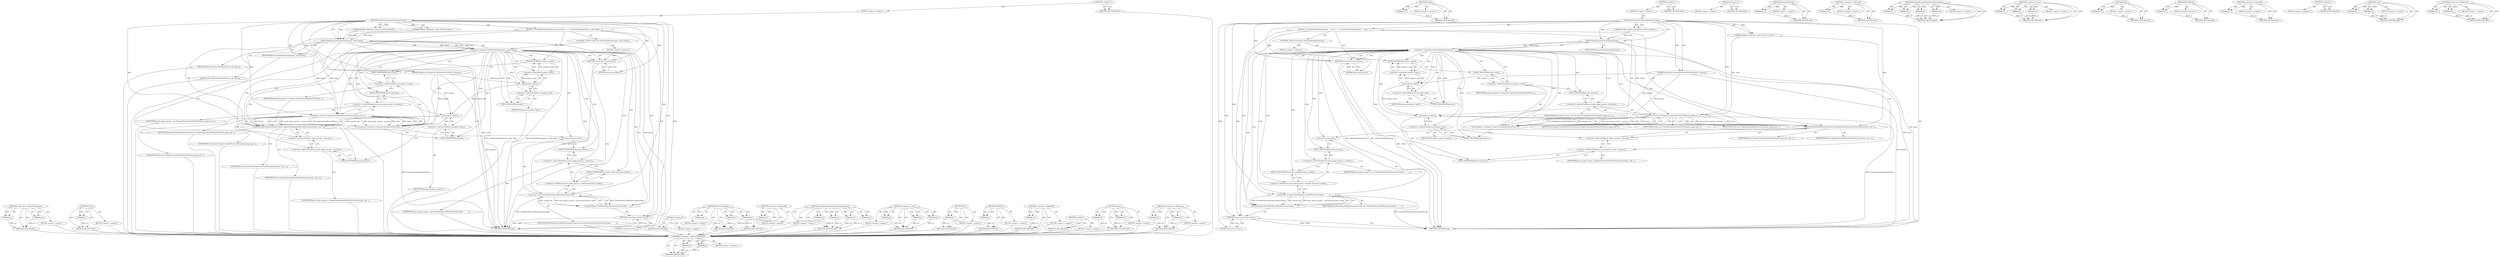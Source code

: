 digraph "&lt;operator&gt;.fieldAccess" {
vulnerable_106 [label=<(METHOD,&lt;operator&gt;.indirectFieldAccess)>];
vulnerable_107 [label=<(PARAM,p1)>];
vulnerable_108 [label=<(PARAM,p2)>];
vulnerable_109 [label=<(BLOCK,&lt;empty&gt;,&lt;empty&gt;)>];
vulnerable_110 [label=<(METHOD_RETURN,ANY)>];
vulnerable_133 [label=<(METHOD,Send)>];
vulnerable_134 [label=<(PARAM,p1)>];
vulnerable_135 [label=<(BLOCK,&lt;empty&gt;,&lt;empty&gt;)>];
vulnerable_136 [label=<(METHOD_RETURN,ANY)>];
vulnerable_6 [label=<(METHOD,&lt;global&gt;)<SUB>1</SUB>>];
vulnerable_7 [label=<(BLOCK,&lt;empty&gt;,&lt;empty&gt;)<SUB>1</SUB>>];
vulnerable_8 [label=<(METHOD,InitPrintSettingsAndPrepareFrame)<SUB>1</SUB>>];
vulnerable_9 [label="<(PARAM,WebKit::WebFrame* frame)<SUB>2</SUB>>"];
vulnerable_10 [label="<(PARAM,WebKit::WebNode* node)<SUB>2</SUB>>"];
vulnerable_11 [label=<(PARAM,scoped_ptr&lt;PrepareFrameAndViewForPrint&gt;* prepare)<SUB>3</SUB>>];
vulnerable_12 [label=<(BLOCK,{
  if (!InitPrintSettings(frame, node, false))...,{
  if (!InitPrintSettings(frame, node, false))...)<SUB>3</SUB>>];
vulnerable_13 [label=<(CONTROL_STRUCTURE,IF,if (!InitPrintSettings(frame, node, false)))<SUB>4</SUB>>];
vulnerable_14 [label=<(&lt;operator&gt;.logicalNot,!InitPrintSettings(frame, node, false))<SUB>4</SUB>>];
vulnerable_15 [label=<(InitPrintSettings,InitPrintSettings(frame, node, false))<SUB>4</SUB>>];
vulnerable_16 [label=<(IDENTIFIER,frame,InitPrintSettings(frame, node, false))<SUB>4</SUB>>];
vulnerable_17 [label=<(IDENTIFIER,node,InitPrintSettings(frame, node, false))<SUB>4</SUB>>];
vulnerable_18 [label=<(LITERAL,false,InitPrintSettings(frame, node, false))<SUB>4</SUB>>];
vulnerable_19 [label=<(BLOCK,&lt;empty&gt;,&lt;empty&gt;)<SUB>5</SUB>>];
vulnerable_20 [label=<(RETURN,return false;,return false;)<SUB>5</SUB>>];
vulnerable_21 [label=<(LITERAL,false,return false;)<SUB>5</SUB>>];
vulnerable_22 [label=<(DCHECK,DCHECK(!prepare-&gt;get()))<SUB>7</SUB>>];
vulnerable_23 [label=<(&lt;operator&gt;.logicalNot,!prepare-&gt;get())<SUB>7</SUB>>];
vulnerable_24 [label=<(get,prepare-&gt;get())<SUB>7</SUB>>];
vulnerable_25 [label=<(&lt;operator&gt;.indirectFieldAccess,prepare-&gt;get)<SUB>7</SUB>>];
vulnerable_26 [label=<(IDENTIFIER,prepare,prepare-&gt;get())<SUB>7</SUB>>];
vulnerable_27 [label=<(FIELD_IDENTIFIER,get,get)<SUB>7</SUB>>];
vulnerable_28 [label=<(reset,prepare-&gt;reset(new PrepareFrameAndViewForPrint(...)<SUB>8</SUB>>];
vulnerable_29 [label=<(&lt;operator&gt;.indirectFieldAccess,prepare-&gt;reset)<SUB>8</SUB>>];
vulnerable_30 [label=<(IDENTIFIER,prepare,prepare-&gt;reset(new PrepareFrameAndViewForPrint(...)<SUB>8</SUB>>];
vulnerable_31 [label=<(FIELD_IDENTIFIER,reset,reset)<SUB>8</SUB>>];
vulnerable_32 [label=<(&lt;operator&gt;.new,new PrepareFrameAndViewForPrint(print_pages_par...)<SUB>8</SUB>>];
vulnerable_33 [label=<(IDENTIFIER,PrepareFrameAndViewForPrint,new PrepareFrameAndViewForPrint(print_pages_par...)<SUB>8</SUB>>];
vulnerable_34 [label=<(&lt;operator&gt;.indirectFieldAccess,print_pages_params_-&gt;params)<SUB>8</SUB>>];
vulnerable_35 [label=<(IDENTIFIER,print_pages_params_,new PrepareFrameAndViewForPrint(print_pages_par...)<SUB>8</SUB>>];
vulnerable_36 [label=<(FIELD_IDENTIFIER,params,params)<SUB>8</SUB>>];
vulnerable_37 [label=<(IDENTIFIER,frame,new PrepareFrameAndViewForPrint(print_pages_par...)<SUB>9</SUB>>];
vulnerable_38 [label=<(IDENTIFIER,node,new PrepareFrameAndViewForPrint(print_pages_par...)<SUB>9</SUB>>];
vulnerable_39 [label=<(UpdatePrintableSizeInPrintParameters,UpdatePrintableSizeInPrintParameters(frame, nod...)<SUB>10</SUB>>];
vulnerable_40 [label=<(IDENTIFIER,frame,UpdatePrintableSizeInPrintParameters(frame, nod...)<SUB>10</SUB>>];
vulnerable_41 [label=<(IDENTIFIER,node,UpdatePrintableSizeInPrintParameters(frame, nod...)<SUB>10</SUB>>];
vulnerable_42 [label=<(get,prepare-&gt;get())<SUB>10</SUB>>];
vulnerable_43 [label=<(&lt;operator&gt;.indirectFieldAccess,prepare-&gt;get)<SUB>10</SUB>>];
vulnerable_44 [label=<(IDENTIFIER,prepare,prepare-&gt;get())<SUB>10</SUB>>];
vulnerable_45 [label=<(FIELD_IDENTIFIER,get,get)<SUB>10</SUB>>];
vulnerable_46 [label=<(&lt;operator&gt;.addressOf,&amp;print_pages_params_-&gt;params)<SUB>11</SUB>>];
vulnerable_47 [label=<(&lt;operator&gt;.indirectFieldAccess,print_pages_params_-&gt;params)<SUB>11</SUB>>];
vulnerable_48 [label=<(IDENTIFIER,print_pages_params_,UpdatePrintableSizeInPrintParameters(frame, nod...)<SUB>11</SUB>>];
vulnerable_49 [label=<(FIELD_IDENTIFIER,params,params)<SUB>11</SUB>>];
vulnerable_50 [label=<(Send,Send(new PrintHostMsg_DidGetDocumentCookie(
   ...)<SUB>12</SUB>>];
vulnerable_51 [label=<(&lt;operator&gt;.new,new PrintHostMsg_DidGetDocumentCookie(
        ...)<SUB>12</SUB>>];
vulnerable_52 [label=<(IDENTIFIER,PrintHostMsg_DidGetDocumentCookie,new PrintHostMsg_DidGetDocumentCookie(
        ...)<SUB>12</SUB>>];
vulnerable_53 [label=<(routing_id,routing_id())<SUB>13</SUB>>];
vulnerable_54 [label=<(&lt;operator&gt;.fieldAccess,print_pages_params_-&gt;params.document_cookie)<SUB>13</SUB>>];
vulnerable_55 [label=<(&lt;operator&gt;.indirectFieldAccess,print_pages_params_-&gt;params)<SUB>13</SUB>>];
vulnerable_56 [label=<(IDENTIFIER,print_pages_params_,new PrintHostMsg_DidGetDocumentCookie(
        ...)<SUB>13</SUB>>];
vulnerable_57 [label=<(FIELD_IDENTIFIER,params,params)<SUB>13</SUB>>];
vulnerable_58 [label=<(FIELD_IDENTIFIER,document_cookie,document_cookie)<SUB>13</SUB>>];
vulnerable_59 [label=<(RETURN,return true;,return true;)<SUB>14</SUB>>];
vulnerable_60 [label=<(LITERAL,true,return true;)<SUB>14</SUB>>];
vulnerable_61 [label=<(METHOD_RETURN,bool)<SUB>1</SUB>>];
vulnerable_63 [label=<(METHOD_RETURN,ANY)<SUB>1</SUB>>];
vulnerable_137 [label=<(METHOD,routing_id)>];
vulnerable_138 [label=<(BLOCK,&lt;empty&gt;,&lt;empty&gt;)>];
vulnerable_139 [label=<(METHOD_RETURN,ANY)>];
vulnerable_92 [label=<(METHOD,InitPrintSettings)>];
vulnerable_93 [label=<(PARAM,p1)>];
vulnerable_94 [label=<(PARAM,p2)>];
vulnerable_95 [label=<(PARAM,p3)>];
vulnerable_96 [label=<(BLOCK,&lt;empty&gt;,&lt;empty&gt;)>];
vulnerable_97 [label=<(METHOD_RETURN,ANY)>];
vulnerable_129 [label=<(METHOD,&lt;operator&gt;.addressOf)>];
vulnerable_130 [label=<(PARAM,p1)>];
vulnerable_131 [label=<(BLOCK,&lt;empty&gt;,&lt;empty&gt;)>];
vulnerable_132 [label=<(METHOD_RETURN,ANY)>];
vulnerable_122 [label=<(METHOD,UpdatePrintableSizeInPrintParameters)>];
vulnerable_123 [label=<(PARAM,p1)>];
vulnerable_124 [label=<(PARAM,p2)>];
vulnerable_125 [label=<(PARAM,p3)>];
vulnerable_126 [label=<(PARAM,p4)>];
vulnerable_127 [label=<(BLOCK,&lt;empty&gt;,&lt;empty&gt;)>];
vulnerable_128 [label=<(METHOD_RETURN,ANY)>];
vulnerable_116 [label=<(METHOD,&lt;operator&gt;.new)>];
vulnerable_117 [label=<(PARAM,p1)>];
vulnerable_118 [label=<(PARAM,p2)>];
vulnerable_119 [label=<(PARAM,p3)>];
vulnerable_120 [label=<(BLOCK,&lt;empty&gt;,&lt;empty&gt;)>];
vulnerable_121 [label=<(METHOD_RETURN,ANY)>];
vulnerable_102 [label=<(METHOD,get)>];
vulnerable_103 [label=<(PARAM,p1)>];
vulnerable_104 [label=<(BLOCK,&lt;empty&gt;,&lt;empty&gt;)>];
vulnerable_105 [label=<(METHOD_RETURN,ANY)>];
vulnerable_98 [label=<(METHOD,DCHECK)>];
vulnerable_99 [label=<(PARAM,p1)>];
vulnerable_100 [label=<(BLOCK,&lt;empty&gt;,&lt;empty&gt;)>];
vulnerable_101 [label=<(METHOD_RETURN,ANY)>];
vulnerable_88 [label=<(METHOD,&lt;operator&gt;.logicalNot)>];
vulnerable_89 [label=<(PARAM,p1)>];
vulnerable_90 [label=<(BLOCK,&lt;empty&gt;,&lt;empty&gt;)>];
vulnerable_91 [label=<(METHOD_RETURN,ANY)>];
vulnerable_82 [label=<(METHOD,&lt;global&gt;)<SUB>1</SUB>>];
vulnerable_83 [label=<(BLOCK,&lt;empty&gt;,&lt;empty&gt;)>];
vulnerable_84 [label=<(METHOD_RETURN,ANY)>];
vulnerable_111 [label=<(METHOD,reset)>];
vulnerable_112 [label=<(PARAM,p1)>];
vulnerable_113 [label=<(PARAM,p2)>];
vulnerable_114 [label=<(BLOCK,&lt;empty&gt;,&lt;empty&gt;)>];
vulnerable_115 [label=<(METHOD_RETURN,ANY)>];
vulnerable_140 [label=<(METHOD,&lt;operator&gt;.fieldAccess)>];
vulnerable_141 [label=<(PARAM,p1)>];
vulnerable_142 [label=<(PARAM,p2)>];
vulnerable_143 [label=<(BLOCK,&lt;empty&gt;,&lt;empty&gt;)>];
vulnerable_144 [label=<(METHOD_RETURN,ANY)>];
fixed_102 [label=<(METHOD,&lt;operator&gt;.indirectFieldAccess)>];
fixed_103 [label=<(PARAM,p1)>];
fixed_104 [label=<(PARAM,p2)>];
fixed_105 [label=<(BLOCK,&lt;empty&gt;,&lt;empty&gt;)>];
fixed_106 [label=<(METHOD_RETURN,ANY)>];
fixed_129 [label=<(METHOD,Send)>];
fixed_130 [label=<(PARAM,p1)>];
fixed_131 [label=<(BLOCK,&lt;empty&gt;,&lt;empty&gt;)>];
fixed_132 [label=<(METHOD_RETURN,ANY)>];
fixed_6 [label=<(METHOD,&lt;global&gt;)<SUB>1</SUB>>];
fixed_7 [label=<(BLOCK,&lt;empty&gt;,&lt;empty&gt;)<SUB>1</SUB>>];
fixed_8 [label=<(METHOD,InitPrintSettingsAndPrepareFrame)<SUB>1</SUB>>];
fixed_9 [label="<(PARAM,WebKit::WebFrame* frame)<SUB>2</SUB>>"];
fixed_10 [label="<(PARAM,WebKit::WebNode* node)<SUB>2</SUB>>"];
fixed_11 [label=<(PARAM,scoped_ptr&lt;PrepareFrameAndViewForPrint&gt;* prepare)<SUB>3</SUB>>];
fixed_12 [label=<(BLOCK,{
  if (!InitPrintSettings(frame))
     return ...,{
  if (!InitPrintSettings(frame))
     return ...)<SUB>3</SUB>>];
fixed_13 [label=<(CONTROL_STRUCTURE,IF,if (!InitPrintSettings(frame)))<SUB>4</SUB>>];
fixed_14 [label=<(&lt;operator&gt;.logicalNot,!InitPrintSettings(frame))<SUB>4</SUB>>];
fixed_15 [label=<(InitPrintSettings,InitPrintSettings(frame))<SUB>4</SUB>>];
fixed_16 [label=<(IDENTIFIER,frame,InitPrintSettings(frame))<SUB>4</SUB>>];
fixed_17 [label=<(BLOCK,&lt;empty&gt;,&lt;empty&gt;)<SUB>5</SUB>>];
fixed_18 [label=<(RETURN,return false;,return false;)<SUB>5</SUB>>];
fixed_19 [label=<(LITERAL,false,return false;)<SUB>5</SUB>>];
fixed_20 [label=<(DCHECK,DCHECK(!prepare-&gt;get()))<SUB>7</SUB>>];
fixed_21 [label=<(&lt;operator&gt;.logicalNot,!prepare-&gt;get())<SUB>7</SUB>>];
fixed_22 [label=<(get,prepare-&gt;get())<SUB>7</SUB>>];
fixed_23 [label=<(&lt;operator&gt;.indirectFieldAccess,prepare-&gt;get)<SUB>7</SUB>>];
fixed_24 [label=<(IDENTIFIER,prepare,prepare-&gt;get())<SUB>7</SUB>>];
fixed_25 [label=<(FIELD_IDENTIFIER,get,get)<SUB>7</SUB>>];
fixed_26 [label=<(reset,prepare-&gt;reset(new PrepareFrameAndViewForPrint(...)<SUB>8</SUB>>];
fixed_27 [label=<(&lt;operator&gt;.indirectFieldAccess,prepare-&gt;reset)<SUB>8</SUB>>];
fixed_28 [label=<(IDENTIFIER,prepare,prepare-&gt;reset(new PrepareFrameAndViewForPrint(...)<SUB>8</SUB>>];
fixed_29 [label=<(FIELD_IDENTIFIER,reset,reset)<SUB>8</SUB>>];
fixed_30 [label=<(&lt;operator&gt;.new,new PrepareFrameAndViewForPrint(print_pages_par...)<SUB>8</SUB>>];
fixed_31 [label=<(IDENTIFIER,PrepareFrameAndViewForPrint,new PrepareFrameAndViewForPrint(print_pages_par...)<SUB>8</SUB>>];
fixed_32 [label=<(&lt;operator&gt;.indirectFieldAccess,print_pages_params_-&gt;params)<SUB>8</SUB>>];
fixed_33 [label=<(IDENTIFIER,print_pages_params_,new PrepareFrameAndViewForPrint(print_pages_par...)<SUB>8</SUB>>];
fixed_34 [label=<(FIELD_IDENTIFIER,params,params)<SUB>8</SUB>>];
fixed_35 [label=<(IDENTIFIER,frame,new PrepareFrameAndViewForPrint(print_pages_par...)<SUB>9</SUB>>];
fixed_36 [label=<(IDENTIFIER,node,new PrepareFrameAndViewForPrint(print_pages_par...)<SUB>9</SUB>>];
fixed_37 [label=<(UpdatePrintableSizeInPrintParameters,UpdatePrintableSizeInPrintParameters(frame, nod...)<SUB>10</SUB>>];
fixed_38 [label=<(IDENTIFIER,frame,UpdatePrintableSizeInPrintParameters(frame, nod...)<SUB>10</SUB>>];
fixed_39 [label=<(IDENTIFIER,node,UpdatePrintableSizeInPrintParameters(frame, nod...)<SUB>10</SUB>>];
fixed_40 [label=<(get,prepare-&gt;get())<SUB>10</SUB>>];
fixed_41 [label=<(&lt;operator&gt;.indirectFieldAccess,prepare-&gt;get)<SUB>10</SUB>>];
fixed_42 [label=<(IDENTIFIER,prepare,prepare-&gt;get())<SUB>10</SUB>>];
fixed_43 [label=<(FIELD_IDENTIFIER,get,get)<SUB>10</SUB>>];
fixed_44 [label=<(&lt;operator&gt;.addressOf,&amp;print_pages_params_-&gt;params)<SUB>11</SUB>>];
fixed_45 [label=<(&lt;operator&gt;.indirectFieldAccess,print_pages_params_-&gt;params)<SUB>11</SUB>>];
fixed_46 [label=<(IDENTIFIER,print_pages_params_,UpdatePrintableSizeInPrintParameters(frame, nod...)<SUB>11</SUB>>];
fixed_47 [label=<(FIELD_IDENTIFIER,params,params)<SUB>11</SUB>>];
fixed_48 [label=<(Send,Send(new PrintHostMsg_DidGetDocumentCookie(
   ...)<SUB>12</SUB>>];
fixed_49 [label=<(&lt;operator&gt;.new,new PrintHostMsg_DidGetDocumentCookie(
        ...)<SUB>12</SUB>>];
fixed_50 [label=<(IDENTIFIER,PrintHostMsg_DidGetDocumentCookie,new PrintHostMsg_DidGetDocumentCookie(
        ...)<SUB>12</SUB>>];
fixed_51 [label=<(routing_id,routing_id())<SUB>13</SUB>>];
fixed_52 [label=<(&lt;operator&gt;.fieldAccess,print_pages_params_-&gt;params.document_cookie)<SUB>13</SUB>>];
fixed_53 [label=<(&lt;operator&gt;.indirectFieldAccess,print_pages_params_-&gt;params)<SUB>13</SUB>>];
fixed_54 [label=<(IDENTIFIER,print_pages_params_,new PrintHostMsg_DidGetDocumentCookie(
        ...)<SUB>13</SUB>>];
fixed_55 [label=<(FIELD_IDENTIFIER,params,params)<SUB>13</SUB>>];
fixed_56 [label=<(FIELD_IDENTIFIER,document_cookie,document_cookie)<SUB>13</SUB>>];
fixed_57 [label=<(RETURN,return true;,return true;)<SUB>14</SUB>>];
fixed_58 [label=<(LITERAL,true,return true;)<SUB>14</SUB>>];
fixed_59 [label=<(METHOD_RETURN,bool)<SUB>1</SUB>>];
fixed_61 [label=<(METHOD_RETURN,ANY)<SUB>1</SUB>>];
fixed_133 [label=<(METHOD,routing_id)>];
fixed_134 [label=<(BLOCK,&lt;empty&gt;,&lt;empty&gt;)>];
fixed_135 [label=<(METHOD_RETURN,ANY)>];
fixed_90 [label=<(METHOD,InitPrintSettings)>];
fixed_91 [label=<(PARAM,p1)>];
fixed_92 [label=<(BLOCK,&lt;empty&gt;,&lt;empty&gt;)>];
fixed_93 [label=<(METHOD_RETURN,ANY)>];
fixed_125 [label=<(METHOD,&lt;operator&gt;.addressOf)>];
fixed_126 [label=<(PARAM,p1)>];
fixed_127 [label=<(BLOCK,&lt;empty&gt;,&lt;empty&gt;)>];
fixed_128 [label=<(METHOD_RETURN,ANY)>];
fixed_118 [label=<(METHOD,UpdatePrintableSizeInPrintParameters)>];
fixed_119 [label=<(PARAM,p1)>];
fixed_120 [label=<(PARAM,p2)>];
fixed_121 [label=<(PARAM,p3)>];
fixed_122 [label=<(PARAM,p4)>];
fixed_123 [label=<(BLOCK,&lt;empty&gt;,&lt;empty&gt;)>];
fixed_124 [label=<(METHOD_RETURN,ANY)>];
fixed_112 [label=<(METHOD,&lt;operator&gt;.new)>];
fixed_113 [label=<(PARAM,p1)>];
fixed_114 [label=<(PARAM,p2)>];
fixed_115 [label=<(PARAM,p3)>];
fixed_116 [label=<(BLOCK,&lt;empty&gt;,&lt;empty&gt;)>];
fixed_117 [label=<(METHOD_RETURN,ANY)>];
fixed_98 [label=<(METHOD,get)>];
fixed_99 [label=<(PARAM,p1)>];
fixed_100 [label=<(BLOCK,&lt;empty&gt;,&lt;empty&gt;)>];
fixed_101 [label=<(METHOD_RETURN,ANY)>];
fixed_94 [label=<(METHOD,DCHECK)>];
fixed_95 [label=<(PARAM,p1)>];
fixed_96 [label=<(BLOCK,&lt;empty&gt;,&lt;empty&gt;)>];
fixed_97 [label=<(METHOD_RETURN,ANY)>];
fixed_86 [label=<(METHOD,&lt;operator&gt;.logicalNot)>];
fixed_87 [label=<(PARAM,p1)>];
fixed_88 [label=<(BLOCK,&lt;empty&gt;,&lt;empty&gt;)>];
fixed_89 [label=<(METHOD_RETURN,ANY)>];
fixed_80 [label=<(METHOD,&lt;global&gt;)<SUB>1</SUB>>];
fixed_81 [label=<(BLOCK,&lt;empty&gt;,&lt;empty&gt;)>];
fixed_82 [label=<(METHOD_RETURN,ANY)>];
fixed_107 [label=<(METHOD,reset)>];
fixed_108 [label=<(PARAM,p1)>];
fixed_109 [label=<(PARAM,p2)>];
fixed_110 [label=<(BLOCK,&lt;empty&gt;,&lt;empty&gt;)>];
fixed_111 [label=<(METHOD_RETURN,ANY)>];
fixed_136 [label=<(METHOD,&lt;operator&gt;.fieldAccess)>];
fixed_137 [label=<(PARAM,p1)>];
fixed_138 [label=<(PARAM,p2)>];
fixed_139 [label=<(BLOCK,&lt;empty&gt;,&lt;empty&gt;)>];
fixed_140 [label=<(METHOD_RETURN,ANY)>];
vulnerable_106 -> vulnerable_107  [key=0, label="AST: "];
vulnerable_106 -> vulnerable_107  [key=1, label="DDG: "];
vulnerable_106 -> vulnerable_109  [key=0, label="AST: "];
vulnerable_106 -> vulnerable_108  [key=0, label="AST: "];
vulnerable_106 -> vulnerable_108  [key=1, label="DDG: "];
vulnerable_106 -> vulnerable_110  [key=0, label="AST: "];
vulnerable_106 -> vulnerable_110  [key=1, label="CFG: "];
vulnerable_107 -> vulnerable_110  [key=0, label="DDG: p1"];
vulnerable_108 -> vulnerable_110  [key=0, label="DDG: p2"];
vulnerable_109 -> fixed_102  [key=0];
vulnerable_110 -> fixed_102  [key=0];
vulnerable_133 -> vulnerable_134  [key=0, label="AST: "];
vulnerable_133 -> vulnerable_134  [key=1, label="DDG: "];
vulnerable_133 -> vulnerable_135  [key=0, label="AST: "];
vulnerable_133 -> vulnerable_136  [key=0, label="AST: "];
vulnerable_133 -> vulnerable_136  [key=1, label="CFG: "];
vulnerable_134 -> vulnerable_136  [key=0, label="DDG: p1"];
vulnerable_135 -> fixed_102  [key=0];
vulnerable_136 -> fixed_102  [key=0];
vulnerable_6 -> vulnerable_7  [key=0, label="AST: "];
vulnerable_6 -> vulnerable_63  [key=0, label="AST: "];
vulnerable_6 -> vulnerable_63  [key=1, label="CFG: "];
vulnerable_7 -> vulnerable_8  [key=0, label="AST: "];
vulnerable_8 -> vulnerable_9  [key=0, label="AST: "];
vulnerable_8 -> vulnerable_9  [key=1, label="DDG: "];
vulnerable_8 -> vulnerable_10  [key=0, label="AST: "];
vulnerable_8 -> vulnerable_10  [key=1, label="DDG: "];
vulnerable_8 -> vulnerable_11  [key=0, label="AST: "];
vulnerable_8 -> vulnerable_11  [key=1, label="DDG: "];
vulnerable_8 -> vulnerable_12  [key=0, label="AST: "];
vulnerable_8 -> vulnerable_61  [key=0, label="AST: "];
vulnerable_8 -> vulnerable_15  [key=0, label="CFG: "];
vulnerable_8 -> vulnerable_15  [key=1, label="DDG: "];
vulnerable_8 -> vulnerable_59  [key=0, label="DDG: "];
vulnerable_8 -> vulnerable_39  [key=0, label="DDG: "];
vulnerable_8 -> vulnerable_60  [key=0, label="DDG: "];
vulnerable_8 -> vulnerable_20  [key=0, label="DDG: "];
vulnerable_8 -> vulnerable_32  [key=0, label="DDG: "];
vulnerable_8 -> vulnerable_51  [key=0, label="DDG: "];
vulnerable_8 -> vulnerable_21  [key=0, label="DDG: "];
vulnerable_9 -> vulnerable_15  [key=0, label="DDG: frame"];
vulnerable_10 -> vulnerable_15  [key=0, label="DDG: node"];
vulnerable_11 -> vulnerable_61  [key=0, label="DDG: prepare"];
vulnerable_11 -> vulnerable_28  [key=0, label="DDG: prepare"];
vulnerable_11 -> vulnerable_42  [key=0, label="DDG: prepare"];
vulnerable_11 -> vulnerable_24  [key=0, label="DDG: prepare"];
vulnerable_12 -> vulnerable_13  [key=0, label="AST: "];
vulnerable_12 -> vulnerable_22  [key=0, label="AST: "];
vulnerable_12 -> vulnerable_28  [key=0, label="AST: "];
vulnerable_12 -> vulnerable_39  [key=0, label="AST: "];
vulnerable_12 -> vulnerable_50  [key=0, label="AST: "];
vulnerable_12 -> vulnerable_59  [key=0, label="AST: "];
vulnerable_13 -> vulnerable_14  [key=0, label="AST: "];
vulnerable_13 -> vulnerable_19  [key=0, label="AST: "];
vulnerable_14 -> vulnerable_15  [key=0, label="AST: "];
vulnerable_14 -> vulnerable_20  [key=0, label="CFG: "];
vulnerable_14 -> vulnerable_20  [key=1, label="CDG: "];
vulnerable_14 -> vulnerable_27  [key=0, label="CFG: "];
vulnerable_14 -> vulnerable_27  [key=1, label="CDG: "];
vulnerable_14 -> vulnerable_61  [key=0, label="DDG: InitPrintSettings(frame, node, false)"];
vulnerable_14 -> vulnerable_61  [key=1, label="DDG: !InitPrintSettings(frame, node, false)"];
vulnerable_14 -> vulnerable_24  [key=0, label="CDG: "];
vulnerable_14 -> vulnerable_47  [key=0, label="CDG: "];
vulnerable_14 -> vulnerable_34  [key=0, label="CDG: "];
vulnerable_14 -> vulnerable_32  [key=0, label="CDG: "];
vulnerable_14 -> vulnerable_58  [key=0, label="CDG: "];
vulnerable_14 -> vulnerable_49  [key=0, label="CDG: "];
vulnerable_14 -> vulnerable_42  [key=0, label="CDG: "];
vulnerable_14 -> vulnerable_23  [key=0, label="CDG: "];
vulnerable_14 -> vulnerable_51  [key=0, label="CDG: "];
vulnerable_14 -> vulnerable_57  [key=0, label="CDG: "];
vulnerable_14 -> vulnerable_28  [key=0, label="CDG: "];
vulnerable_14 -> vulnerable_36  [key=0, label="CDG: "];
vulnerable_14 -> vulnerable_46  [key=0, label="CDG: "];
vulnerable_14 -> vulnerable_53  [key=0, label="CDG: "];
vulnerable_14 -> vulnerable_25  [key=0, label="CDG: "];
vulnerable_14 -> vulnerable_22  [key=0, label="CDG: "];
vulnerable_14 -> vulnerable_45  [key=0, label="CDG: "];
vulnerable_14 -> vulnerable_29  [key=0, label="CDG: "];
vulnerable_14 -> vulnerable_50  [key=0, label="CDG: "];
vulnerable_14 -> vulnerable_59  [key=0, label="CDG: "];
vulnerable_14 -> vulnerable_55  [key=0, label="CDG: "];
vulnerable_14 -> vulnerable_54  [key=0, label="CDG: "];
vulnerable_14 -> vulnerable_39  [key=0, label="CDG: "];
vulnerable_14 -> vulnerable_31  [key=0, label="CDG: "];
vulnerable_14 -> vulnerable_43  [key=0, label="CDG: "];
vulnerable_15 -> vulnerable_16  [key=0, label="AST: "];
vulnerable_15 -> vulnerable_17  [key=0, label="AST: "];
vulnerable_15 -> vulnerable_18  [key=0, label="AST: "];
vulnerable_15 -> vulnerable_14  [key=0, label="CFG: "];
vulnerable_15 -> vulnerable_14  [key=1, label="DDG: frame"];
vulnerable_15 -> vulnerable_14  [key=2, label="DDG: node"];
vulnerable_15 -> vulnerable_14  [key=3, label="DDG: false"];
vulnerable_15 -> vulnerable_61  [key=0, label="DDG: frame"];
vulnerable_15 -> vulnerable_61  [key=1, label="DDG: node"];
vulnerable_15 -> vulnerable_32  [key=0, label="DDG: frame"];
vulnerable_15 -> vulnerable_32  [key=1, label="DDG: node"];
vulnerable_16 -> fixed_102  [key=0];
vulnerable_17 -> fixed_102  [key=0];
vulnerable_18 -> fixed_102  [key=0];
vulnerable_19 -> vulnerable_20  [key=0, label="AST: "];
vulnerable_20 -> vulnerable_21  [key=0, label="AST: "];
vulnerable_20 -> vulnerable_61  [key=0, label="CFG: "];
vulnerable_20 -> vulnerable_61  [key=1, label="DDG: &lt;RET&gt;"];
vulnerable_21 -> vulnerable_20  [key=0, label="DDG: false"];
vulnerable_22 -> vulnerable_23  [key=0, label="AST: "];
vulnerable_22 -> vulnerable_31  [key=0, label="CFG: "];
vulnerable_23 -> vulnerable_24  [key=0, label="AST: "];
vulnerable_23 -> vulnerable_22  [key=0, label="CFG: "];
vulnerable_23 -> vulnerable_22  [key=1, label="DDG: prepare-&gt;get()"];
vulnerable_24 -> vulnerable_25  [key=0, label="AST: "];
vulnerable_24 -> vulnerable_23  [key=0, label="CFG: "];
vulnerable_24 -> vulnerable_23  [key=1, label="DDG: prepare-&gt;get"];
vulnerable_24 -> vulnerable_42  [key=0, label="DDG: prepare-&gt;get"];
vulnerable_25 -> vulnerable_26  [key=0, label="AST: "];
vulnerable_25 -> vulnerable_27  [key=0, label="AST: "];
vulnerable_25 -> vulnerable_24  [key=0, label="CFG: "];
vulnerable_26 -> fixed_102  [key=0];
vulnerable_27 -> vulnerable_25  [key=0, label="CFG: "];
vulnerable_28 -> vulnerable_29  [key=0, label="AST: "];
vulnerable_28 -> vulnerable_32  [key=0, label="AST: "];
vulnerable_28 -> vulnerable_45  [key=0, label="CFG: "];
vulnerable_29 -> vulnerable_30  [key=0, label="AST: "];
vulnerable_29 -> vulnerable_31  [key=0, label="AST: "];
vulnerable_29 -> vulnerable_36  [key=0, label="CFG: "];
vulnerable_30 -> fixed_102  [key=0];
vulnerable_31 -> vulnerable_29  [key=0, label="CFG: "];
vulnerable_32 -> vulnerable_33  [key=0, label="AST: "];
vulnerable_32 -> vulnerable_34  [key=0, label="AST: "];
vulnerable_32 -> vulnerable_37  [key=0, label="AST: "];
vulnerable_32 -> vulnerable_38  [key=0, label="AST: "];
vulnerable_32 -> vulnerable_28  [key=0, label="CFG: "];
vulnerable_32 -> vulnerable_28  [key=1, label="DDG: PrepareFrameAndViewForPrint"];
vulnerable_32 -> vulnerable_28  [key=2, label="DDG: print_pages_params_-&gt;params"];
vulnerable_32 -> vulnerable_28  [key=3, label="DDG: frame"];
vulnerable_32 -> vulnerable_28  [key=4, label="DDG: node"];
vulnerable_32 -> vulnerable_61  [key=0, label="DDG: PrepareFrameAndViewForPrint"];
vulnerable_32 -> vulnerable_39  [key=0, label="DDG: frame"];
vulnerable_32 -> vulnerable_39  [key=1, label="DDG: node"];
vulnerable_32 -> vulnerable_39  [key=2, label="DDG: print_pages_params_-&gt;params"];
vulnerable_33 -> fixed_102  [key=0];
vulnerable_34 -> vulnerable_35  [key=0, label="AST: "];
vulnerable_34 -> vulnerable_36  [key=0, label="AST: "];
vulnerable_34 -> vulnerable_32  [key=0, label="CFG: "];
vulnerable_35 -> fixed_102  [key=0];
vulnerable_36 -> vulnerable_34  [key=0, label="CFG: "];
vulnerable_37 -> fixed_102  [key=0];
vulnerable_38 -> fixed_102  [key=0];
vulnerable_39 -> vulnerable_40  [key=0, label="AST: "];
vulnerable_39 -> vulnerable_41  [key=0, label="AST: "];
vulnerable_39 -> vulnerable_42  [key=0, label="AST: "];
vulnerable_39 -> vulnerable_46  [key=0, label="AST: "];
vulnerable_39 -> vulnerable_53  [key=0, label="CFG: "];
vulnerable_40 -> fixed_102  [key=0];
vulnerable_41 -> fixed_102  [key=0];
vulnerable_42 -> vulnerable_43  [key=0, label="AST: "];
vulnerable_42 -> vulnerable_49  [key=0, label="CFG: "];
vulnerable_42 -> vulnerable_39  [key=0, label="DDG: prepare-&gt;get"];
vulnerable_43 -> vulnerable_44  [key=0, label="AST: "];
vulnerable_43 -> vulnerable_45  [key=0, label="AST: "];
vulnerable_43 -> vulnerable_42  [key=0, label="CFG: "];
vulnerable_44 -> fixed_102  [key=0];
vulnerable_45 -> vulnerable_43  [key=0, label="CFG: "];
vulnerable_46 -> vulnerable_47  [key=0, label="AST: "];
vulnerable_46 -> vulnerable_39  [key=0, label="CFG: "];
vulnerable_47 -> vulnerable_48  [key=0, label="AST: "];
vulnerable_47 -> vulnerable_49  [key=0, label="AST: "];
vulnerable_47 -> vulnerable_46  [key=0, label="CFG: "];
vulnerable_48 -> fixed_102  [key=0];
vulnerable_49 -> vulnerable_47  [key=0, label="CFG: "];
vulnerable_50 -> vulnerable_51  [key=0, label="AST: "];
vulnerable_50 -> vulnerable_59  [key=0, label="CFG: "];
vulnerable_51 -> vulnerable_52  [key=0, label="AST: "];
vulnerable_51 -> vulnerable_53  [key=0, label="AST: "];
vulnerable_51 -> vulnerable_54  [key=0, label="AST: "];
vulnerable_51 -> vulnerable_50  [key=0, label="CFG: "];
vulnerable_51 -> vulnerable_50  [key=1, label="DDG: PrintHostMsg_DidGetDocumentCookie"];
vulnerable_51 -> vulnerable_50  [key=2, label="DDG: routing_id()"];
vulnerable_51 -> vulnerable_50  [key=3, label="DDG: print_pages_params_-&gt;params.document_cookie"];
vulnerable_51 -> vulnerable_61  [key=0, label="DDG: PrintHostMsg_DidGetDocumentCookie"];
vulnerable_52 -> fixed_102  [key=0];
vulnerable_53 -> vulnerable_57  [key=0, label="CFG: "];
vulnerable_54 -> vulnerable_55  [key=0, label="AST: "];
vulnerable_54 -> vulnerable_58  [key=0, label="AST: "];
vulnerable_54 -> vulnerable_51  [key=0, label="CFG: "];
vulnerable_55 -> vulnerable_56  [key=0, label="AST: "];
vulnerable_55 -> vulnerable_57  [key=0, label="AST: "];
vulnerable_55 -> vulnerable_58  [key=0, label="CFG: "];
vulnerable_56 -> fixed_102  [key=0];
vulnerable_57 -> vulnerable_55  [key=0, label="CFG: "];
vulnerable_58 -> vulnerable_54  [key=0, label="CFG: "];
vulnerable_59 -> vulnerable_60  [key=0, label="AST: "];
vulnerable_59 -> vulnerable_61  [key=0, label="CFG: "];
vulnerable_59 -> vulnerable_61  [key=1, label="DDG: &lt;RET&gt;"];
vulnerable_60 -> vulnerable_59  [key=0, label="DDG: true"];
vulnerable_61 -> fixed_102  [key=0];
vulnerable_63 -> fixed_102  [key=0];
vulnerable_137 -> vulnerable_138  [key=0, label="AST: "];
vulnerable_137 -> vulnerable_139  [key=0, label="AST: "];
vulnerable_137 -> vulnerable_139  [key=1, label="CFG: "];
vulnerable_138 -> fixed_102  [key=0];
vulnerable_139 -> fixed_102  [key=0];
vulnerable_92 -> vulnerable_93  [key=0, label="AST: "];
vulnerable_92 -> vulnerable_93  [key=1, label="DDG: "];
vulnerable_92 -> vulnerable_96  [key=0, label="AST: "];
vulnerable_92 -> vulnerable_94  [key=0, label="AST: "];
vulnerable_92 -> vulnerable_94  [key=1, label="DDG: "];
vulnerable_92 -> vulnerable_97  [key=0, label="AST: "];
vulnerable_92 -> vulnerable_97  [key=1, label="CFG: "];
vulnerable_92 -> vulnerable_95  [key=0, label="AST: "];
vulnerable_92 -> vulnerable_95  [key=1, label="DDG: "];
vulnerable_93 -> vulnerable_97  [key=0, label="DDG: p1"];
vulnerable_94 -> vulnerable_97  [key=0, label="DDG: p2"];
vulnerable_95 -> vulnerable_97  [key=0, label="DDG: p3"];
vulnerable_96 -> fixed_102  [key=0];
vulnerable_97 -> fixed_102  [key=0];
vulnerable_129 -> vulnerable_130  [key=0, label="AST: "];
vulnerable_129 -> vulnerable_130  [key=1, label="DDG: "];
vulnerable_129 -> vulnerable_131  [key=0, label="AST: "];
vulnerable_129 -> vulnerable_132  [key=0, label="AST: "];
vulnerable_129 -> vulnerable_132  [key=1, label="CFG: "];
vulnerable_130 -> vulnerable_132  [key=0, label="DDG: p1"];
vulnerable_131 -> fixed_102  [key=0];
vulnerable_132 -> fixed_102  [key=0];
vulnerable_122 -> vulnerable_123  [key=0, label="AST: "];
vulnerable_122 -> vulnerable_123  [key=1, label="DDG: "];
vulnerable_122 -> vulnerable_127  [key=0, label="AST: "];
vulnerable_122 -> vulnerable_124  [key=0, label="AST: "];
vulnerable_122 -> vulnerable_124  [key=1, label="DDG: "];
vulnerable_122 -> vulnerable_128  [key=0, label="AST: "];
vulnerable_122 -> vulnerable_128  [key=1, label="CFG: "];
vulnerable_122 -> vulnerable_125  [key=0, label="AST: "];
vulnerable_122 -> vulnerable_125  [key=1, label="DDG: "];
vulnerable_122 -> vulnerable_126  [key=0, label="AST: "];
vulnerable_122 -> vulnerable_126  [key=1, label="DDG: "];
vulnerable_123 -> vulnerable_128  [key=0, label="DDG: p1"];
vulnerable_124 -> vulnerable_128  [key=0, label="DDG: p2"];
vulnerable_125 -> vulnerable_128  [key=0, label="DDG: p3"];
vulnerable_126 -> vulnerable_128  [key=0, label="DDG: p4"];
vulnerable_127 -> fixed_102  [key=0];
vulnerable_128 -> fixed_102  [key=0];
vulnerable_116 -> vulnerable_117  [key=0, label="AST: "];
vulnerable_116 -> vulnerable_117  [key=1, label="DDG: "];
vulnerable_116 -> vulnerable_120  [key=0, label="AST: "];
vulnerable_116 -> vulnerable_118  [key=0, label="AST: "];
vulnerable_116 -> vulnerable_118  [key=1, label="DDG: "];
vulnerable_116 -> vulnerable_121  [key=0, label="AST: "];
vulnerable_116 -> vulnerable_121  [key=1, label="CFG: "];
vulnerable_116 -> vulnerable_119  [key=0, label="AST: "];
vulnerable_116 -> vulnerable_119  [key=1, label="DDG: "];
vulnerable_117 -> vulnerable_121  [key=0, label="DDG: p1"];
vulnerable_118 -> vulnerable_121  [key=0, label="DDG: p2"];
vulnerable_119 -> vulnerable_121  [key=0, label="DDG: p3"];
vulnerable_120 -> fixed_102  [key=0];
vulnerable_121 -> fixed_102  [key=0];
vulnerable_102 -> vulnerable_103  [key=0, label="AST: "];
vulnerable_102 -> vulnerable_103  [key=1, label="DDG: "];
vulnerable_102 -> vulnerable_104  [key=0, label="AST: "];
vulnerable_102 -> vulnerable_105  [key=0, label="AST: "];
vulnerable_102 -> vulnerable_105  [key=1, label="CFG: "];
vulnerable_103 -> vulnerable_105  [key=0, label="DDG: p1"];
vulnerable_104 -> fixed_102  [key=0];
vulnerable_105 -> fixed_102  [key=0];
vulnerable_98 -> vulnerable_99  [key=0, label="AST: "];
vulnerable_98 -> vulnerable_99  [key=1, label="DDG: "];
vulnerable_98 -> vulnerable_100  [key=0, label="AST: "];
vulnerable_98 -> vulnerable_101  [key=0, label="AST: "];
vulnerable_98 -> vulnerable_101  [key=1, label="CFG: "];
vulnerable_99 -> vulnerable_101  [key=0, label="DDG: p1"];
vulnerable_100 -> fixed_102  [key=0];
vulnerable_101 -> fixed_102  [key=0];
vulnerable_88 -> vulnerable_89  [key=0, label="AST: "];
vulnerable_88 -> vulnerable_89  [key=1, label="DDG: "];
vulnerable_88 -> vulnerable_90  [key=0, label="AST: "];
vulnerable_88 -> vulnerable_91  [key=0, label="AST: "];
vulnerable_88 -> vulnerable_91  [key=1, label="CFG: "];
vulnerable_89 -> vulnerable_91  [key=0, label="DDG: p1"];
vulnerable_90 -> fixed_102  [key=0];
vulnerable_91 -> fixed_102  [key=0];
vulnerable_82 -> vulnerable_83  [key=0, label="AST: "];
vulnerable_82 -> vulnerable_84  [key=0, label="AST: "];
vulnerable_82 -> vulnerable_84  [key=1, label="CFG: "];
vulnerable_83 -> fixed_102  [key=0];
vulnerable_84 -> fixed_102  [key=0];
vulnerable_111 -> vulnerable_112  [key=0, label="AST: "];
vulnerable_111 -> vulnerable_112  [key=1, label="DDG: "];
vulnerable_111 -> vulnerable_114  [key=0, label="AST: "];
vulnerable_111 -> vulnerable_113  [key=0, label="AST: "];
vulnerable_111 -> vulnerable_113  [key=1, label="DDG: "];
vulnerable_111 -> vulnerable_115  [key=0, label="AST: "];
vulnerable_111 -> vulnerable_115  [key=1, label="CFG: "];
vulnerable_112 -> vulnerable_115  [key=0, label="DDG: p1"];
vulnerable_113 -> vulnerable_115  [key=0, label="DDG: p2"];
vulnerable_114 -> fixed_102  [key=0];
vulnerable_115 -> fixed_102  [key=0];
vulnerable_140 -> vulnerable_141  [key=0, label="AST: "];
vulnerable_140 -> vulnerable_141  [key=1, label="DDG: "];
vulnerable_140 -> vulnerable_143  [key=0, label="AST: "];
vulnerable_140 -> vulnerable_142  [key=0, label="AST: "];
vulnerable_140 -> vulnerable_142  [key=1, label="DDG: "];
vulnerable_140 -> vulnerable_144  [key=0, label="AST: "];
vulnerable_140 -> vulnerable_144  [key=1, label="CFG: "];
vulnerable_141 -> vulnerable_144  [key=0, label="DDG: p1"];
vulnerable_142 -> vulnerable_144  [key=0, label="DDG: p2"];
vulnerable_143 -> fixed_102  [key=0];
vulnerable_144 -> fixed_102  [key=0];
fixed_102 -> fixed_103  [key=0, label="AST: "];
fixed_102 -> fixed_103  [key=1, label="DDG: "];
fixed_102 -> fixed_105  [key=0, label="AST: "];
fixed_102 -> fixed_104  [key=0, label="AST: "];
fixed_102 -> fixed_104  [key=1, label="DDG: "];
fixed_102 -> fixed_106  [key=0, label="AST: "];
fixed_102 -> fixed_106  [key=1, label="CFG: "];
fixed_103 -> fixed_106  [key=0, label="DDG: p1"];
fixed_104 -> fixed_106  [key=0, label="DDG: p2"];
fixed_129 -> fixed_130  [key=0, label="AST: "];
fixed_129 -> fixed_130  [key=1, label="DDG: "];
fixed_129 -> fixed_131  [key=0, label="AST: "];
fixed_129 -> fixed_132  [key=0, label="AST: "];
fixed_129 -> fixed_132  [key=1, label="CFG: "];
fixed_130 -> fixed_132  [key=0, label="DDG: p1"];
fixed_6 -> fixed_7  [key=0, label="AST: "];
fixed_6 -> fixed_61  [key=0, label="AST: "];
fixed_6 -> fixed_61  [key=1, label="CFG: "];
fixed_7 -> fixed_8  [key=0, label="AST: "];
fixed_8 -> fixed_9  [key=0, label="AST: "];
fixed_8 -> fixed_9  [key=1, label="DDG: "];
fixed_8 -> fixed_10  [key=0, label="AST: "];
fixed_8 -> fixed_10  [key=1, label="DDG: "];
fixed_8 -> fixed_11  [key=0, label="AST: "];
fixed_8 -> fixed_11  [key=1, label="DDG: "];
fixed_8 -> fixed_12  [key=0, label="AST: "];
fixed_8 -> fixed_59  [key=0, label="AST: "];
fixed_8 -> fixed_15  [key=0, label="CFG: "];
fixed_8 -> fixed_15  [key=1, label="DDG: "];
fixed_8 -> fixed_57  [key=0, label="DDG: "];
fixed_8 -> fixed_37  [key=0, label="DDG: "];
fixed_8 -> fixed_58  [key=0, label="DDG: "];
fixed_8 -> fixed_18  [key=0, label="DDG: "];
fixed_8 -> fixed_30  [key=0, label="DDG: "];
fixed_8 -> fixed_49  [key=0, label="DDG: "];
fixed_8 -> fixed_19  [key=0, label="DDG: "];
fixed_9 -> fixed_15  [key=0, label="DDG: frame"];
fixed_10 -> fixed_59  [key=0, label="DDG: node"];
fixed_10 -> fixed_30  [key=0, label="DDG: node"];
fixed_11 -> fixed_59  [key=0, label="DDG: prepare"];
fixed_11 -> fixed_26  [key=0, label="DDG: prepare"];
fixed_11 -> fixed_40  [key=0, label="DDG: prepare"];
fixed_11 -> fixed_22  [key=0, label="DDG: prepare"];
fixed_12 -> fixed_13  [key=0, label="AST: "];
fixed_12 -> fixed_20  [key=0, label="AST: "];
fixed_12 -> fixed_26  [key=0, label="AST: "];
fixed_12 -> fixed_37  [key=0, label="AST: "];
fixed_12 -> fixed_48  [key=0, label="AST: "];
fixed_12 -> fixed_57  [key=0, label="AST: "];
fixed_13 -> fixed_14  [key=0, label="AST: "];
fixed_13 -> fixed_17  [key=0, label="AST: "];
fixed_14 -> fixed_15  [key=0, label="AST: "];
fixed_14 -> fixed_18  [key=0, label="CFG: "];
fixed_14 -> fixed_18  [key=1, label="CDG: "];
fixed_14 -> fixed_25  [key=0, label="CFG: "];
fixed_14 -> fixed_25  [key=1, label="CDG: "];
fixed_14 -> fixed_59  [key=0, label="DDG: InitPrintSettings(frame)"];
fixed_14 -> fixed_59  [key=1, label="DDG: !InitPrintSettings(frame)"];
fixed_14 -> fixed_47  [key=0, label="CDG: "];
fixed_14 -> fixed_30  [key=0, label="CDG: "];
fixed_14 -> fixed_34  [key=0, label="CDG: "];
fixed_14 -> fixed_21  [key=0, label="CDG: "];
fixed_14 -> fixed_48  [key=0, label="CDG: "];
fixed_14 -> fixed_32  [key=0, label="CDG: "];
fixed_14 -> fixed_49  [key=0, label="CDG: "];
fixed_14 -> fixed_26  [key=0, label="CDG: "];
fixed_14 -> fixed_23  [key=0, label="CDG: "];
fixed_14 -> fixed_51  [key=0, label="CDG: "];
fixed_14 -> fixed_57  [key=0, label="CDG: "];
fixed_14 -> fixed_52  [key=0, label="CDG: "];
fixed_14 -> fixed_37  [key=0, label="CDG: "];
fixed_14 -> fixed_53  [key=0, label="CDG: "];
fixed_14 -> fixed_20  [key=0, label="CDG: "];
fixed_14 -> fixed_56  [key=0, label="CDG: "];
fixed_14 -> fixed_22  [key=0, label="CDG: "];
fixed_14 -> fixed_41  [key=0, label="CDG: "];
fixed_14 -> fixed_45  [key=0, label="CDG: "];
fixed_14 -> fixed_27  [key=0, label="CDG: "];
fixed_14 -> fixed_40  [key=0, label="CDG: "];
fixed_14 -> fixed_29  [key=0, label="CDG: "];
fixed_14 -> fixed_44  [key=0, label="CDG: "];
fixed_14 -> fixed_55  [key=0, label="CDG: "];
fixed_14 -> fixed_43  [key=0, label="CDG: "];
fixed_15 -> fixed_16  [key=0, label="AST: "];
fixed_15 -> fixed_14  [key=0, label="CFG: "];
fixed_15 -> fixed_14  [key=1, label="DDG: frame"];
fixed_15 -> fixed_59  [key=0, label="DDG: frame"];
fixed_15 -> fixed_30  [key=0, label="DDG: frame"];
fixed_17 -> fixed_18  [key=0, label="AST: "];
fixed_18 -> fixed_19  [key=0, label="AST: "];
fixed_18 -> fixed_59  [key=0, label="CFG: "];
fixed_18 -> fixed_59  [key=1, label="DDG: &lt;RET&gt;"];
fixed_19 -> fixed_18  [key=0, label="DDG: false"];
fixed_20 -> fixed_21  [key=0, label="AST: "];
fixed_20 -> fixed_29  [key=0, label="CFG: "];
fixed_21 -> fixed_22  [key=0, label="AST: "];
fixed_21 -> fixed_20  [key=0, label="CFG: "];
fixed_21 -> fixed_20  [key=1, label="DDG: prepare-&gt;get()"];
fixed_22 -> fixed_23  [key=0, label="AST: "];
fixed_22 -> fixed_21  [key=0, label="CFG: "];
fixed_22 -> fixed_21  [key=1, label="DDG: prepare-&gt;get"];
fixed_22 -> fixed_40  [key=0, label="DDG: prepare-&gt;get"];
fixed_23 -> fixed_24  [key=0, label="AST: "];
fixed_23 -> fixed_25  [key=0, label="AST: "];
fixed_23 -> fixed_22  [key=0, label="CFG: "];
fixed_25 -> fixed_23  [key=0, label="CFG: "];
fixed_26 -> fixed_27  [key=0, label="AST: "];
fixed_26 -> fixed_30  [key=0, label="AST: "];
fixed_26 -> fixed_43  [key=0, label="CFG: "];
fixed_27 -> fixed_28  [key=0, label="AST: "];
fixed_27 -> fixed_29  [key=0, label="AST: "];
fixed_27 -> fixed_34  [key=0, label="CFG: "];
fixed_29 -> fixed_27  [key=0, label="CFG: "];
fixed_30 -> fixed_31  [key=0, label="AST: "];
fixed_30 -> fixed_32  [key=0, label="AST: "];
fixed_30 -> fixed_35  [key=0, label="AST: "];
fixed_30 -> fixed_36  [key=0, label="AST: "];
fixed_30 -> fixed_26  [key=0, label="CFG: "];
fixed_30 -> fixed_26  [key=1, label="DDG: PrepareFrameAndViewForPrint"];
fixed_30 -> fixed_26  [key=2, label="DDG: print_pages_params_-&gt;params"];
fixed_30 -> fixed_26  [key=3, label="DDG: frame"];
fixed_30 -> fixed_26  [key=4, label="DDG: node"];
fixed_30 -> fixed_59  [key=0, label="DDG: PrepareFrameAndViewForPrint"];
fixed_30 -> fixed_37  [key=0, label="DDG: frame"];
fixed_30 -> fixed_37  [key=1, label="DDG: node"];
fixed_30 -> fixed_37  [key=2, label="DDG: print_pages_params_-&gt;params"];
fixed_32 -> fixed_33  [key=0, label="AST: "];
fixed_32 -> fixed_34  [key=0, label="AST: "];
fixed_32 -> fixed_30  [key=0, label="CFG: "];
fixed_34 -> fixed_32  [key=0, label="CFG: "];
fixed_37 -> fixed_38  [key=0, label="AST: "];
fixed_37 -> fixed_39  [key=0, label="AST: "];
fixed_37 -> fixed_40  [key=0, label="AST: "];
fixed_37 -> fixed_44  [key=0, label="AST: "];
fixed_37 -> fixed_51  [key=0, label="CFG: "];
fixed_40 -> fixed_41  [key=0, label="AST: "];
fixed_40 -> fixed_47  [key=0, label="CFG: "];
fixed_40 -> fixed_37  [key=0, label="DDG: prepare-&gt;get"];
fixed_41 -> fixed_42  [key=0, label="AST: "];
fixed_41 -> fixed_43  [key=0, label="AST: "];
fixed_41 -> fixed_40  [key=0, label="CFG: "];
fixed_43 -> fixed_41  [key=0, label="CFG: "];
fixed_44 -> fixed_45  [key=0, label="AST: "];
fixed_44 -> fixed_37  [key=0, label="CFG: "];
fixed_45 -> fixed_46  [key=0, label="AST: "];
fixed_45 -> fixed_47  [key=0, label="AST: "];
fixed_45 -> fixed_44  [key=0, label="CFG: "];
fixed_47 -> fixed_45  [key=0, label="CFG: "];
fixed_48 -> fixed_49  [key=0, label="AST: "];
fixed_48 -> fixed_57  [key=0, label="CFG: "];
fixed_49 -> fixed_50  [key=0, label="AST: "];
fixed_49 -> fixed_51  [key=0, label="AST: "];
fixed_49 -> fixed_52  [key=0, label="AST: "];
fixed_49 -> fixed_48  [key=0, label="CFG: "];
fixed_49 -> fixed_48  [key=1, label="DDG: PrintHostMsg_DidGetDocumentCookie"];
fixed_49 -> fixed_48  [key=2, label="DDG: routing_id()"];
fixed_49 -> fixed_48  [key=3, label="DDG: print_pages_params_-&gt;params.document_cookie"];
fixed_49 -> fixed_59  [key=0, label="DDG: PrintHostMsg_DidGetDocumentCookie"];
fixed_51 -> fixed_55  [key=0, label="CFG: "];
fixed_52 -> fixed_53  [key=0, label="AST: "];
fixed_52 -> fixed_56  [key=0, label="AST: "];
fixed_52 -> fixed_49  [key=0, label="CFG: "];
fixed_53 -> fixed_54  [key=0, label="AST: "];
fixed_53 -> fixed_55  [key=0, label="AST: "];
fixed_53 -> fixed_56  [key=0, label="CFG: "];
fixed_55 -> fixed_53  [key=0, label="CFG: "];
fixed_56 -> fixed_52  [key=0, label="CFG: "];
fixed_57 -> fixed_58  [key=0, label="AST: "];
fixed_57 -> fixed_59  [key=0, label="CFG: "];
fixed_57 -> fixed_59  [key=1, label="DDG: &lt;RET&gt;"];
fixed_58 -> fixed_57  [key=0, label="DDG: true"];
fixed_133 -> fixed_134  [key=0, label="AST: "];
fixed_133 -> fixed_135  [key=0, label="AST: "];
fixed_133 -> fixed_135  [key=1, label="CFG: "];
fixed_90 -> fixed_91  [key=0, label="AST: "];
fixed_90 -> fixed_91  [key=1, label="DDG: "];
fixed_90 -> fixed_92  [key=0, label="AST: "];
fixed_90 -> fixed_93  [key=0, label="AST: "];
fixed_90 -> fixed_93  [key=1, label="CFG: "];
fixed_91 -> fixed_93  [key=0, label="DDG: p1"];
fixed_125 -> fixed_126  [key=0, label="AST: "];
fixed_125 -> fixed_126  [key=1, label="DDG: "];
fixed_125 -> fixed_127  [key=0, label="AST: "];
fixed_125 -> fixed_128  [key=0, label="AST: "];
fixed_125 -> fixed_128  [key=1, label="CFG: "];
fixed_126 -> fixed_128  [key=0, label="DDG: p1"];
fixed_118 -> fixed_119  [key=0, label="AST: "];
fixed_118 -> fixed_119  [key=1, label="DDG: "];
fixed_118 -> fixed_123  [key=0, label="AST: "];
fixed_118 -> fixed_120  [key=0, label="AST: "];
fixed_118 -> fixed_120  [key=1, label="DDG: "];
fixed_118 -> fixed_124  [key=0, label="AST: "];
fixed_118 -> fixed_124  [key=1, label="CFG: "];
fixed_118 -> fixed_121  [key=0, label="AST: "];
fixed_118 -> fixed_121  [key=1, label="DDG: "];
fixed_118 -> fixed_122  [key=0, label="AST: "];
fixed_118 -> fixed_122  [key=1, label="DDG: "];
fixed_119 -> fixed_124  [key=0, label="DDG: p1"];
fixed_120 -> fixed_124  [key=0, label="DDG: p2"];
fixed_121 -> fixed_124  [key=0, label="DDG: p3"];
fixed_122 -> fixed_124  [key=0, label="DDG: p4"];
fixed_112 -> fixed_113  [key=0, label="AST: "];
fixed_112 -> fixed_113  [key=1, label="DDG: "];
fixed_112 -> fixed_116  [key=0, label="AST: "];
fixed_112 -> fixed_114  [key=0, label="AST: "];
fixed_112 -> fixed_114  [key=1, label="DDG: "];
fixed_112 -> fixed_117  [key=0, label="AST: "];
fixed_112 -> fixed_117  [key=1, label="CFG: "];
fixed_112 -> fixed_115  [key=0, label="AST: "];
fixed_112 -> fixed_115  [key=1, label="DDG: "];
fixed_113 -> fixed_117  [key=0, label="DDG: p1"];
fixed_114 -> fixed_117  [key=0, label="DDG: p2"];
fixed_115 -> fixed_117  [key=0, label="DDG: p3"];
fixed_98 -> fixed_99  [key=0, label="AST: "];
fixed_98 -> fixed_99  [key=1, label="DDG: "];
fixed_98 -> fixed_100  [key=0, label="AST: "];
fixed_98 -> fixed_101  [key=0, label="AST: "];
fixed_98 -> fixed_101  [key=1, label="CFG: "];
fixed_99 -> fixed_101  [key=0, label="DDG: p1"];
fixed_94 -> fixed_95  [key=0, label="AST: "];
fixed_94 -> fixed_95  [key=1, label="DDG: "];
fixed_94 -> fixed_96  [key=0, label="AST: "];
fixed_94 -> fixed_97  [key=0, label="AST: "];
fixed_94 -> fixed_97  [key=1, label="CFG: "];
fixed_95 -> fixed_97  [key=0, label="DDG: p1"];
fixed_86 -> fixed_87  [key=0, label="AST: "];
fixed_86 -> fixed_87  [key=1, label="DDG: "];
fixed_86 -> fixed_88  [key=0, label="AST: "];
fixed_86 -> fixed_89  [key=0, label="AST: "];
fixed_86 -> fixed_89  [key=1, label="CFG: "];
fixed_87 -> fixed_89  [key=0, label="DDG: p1"];
fixed_80 -> fixed_81  [key=0, label="AST: "];
fixed_80 -> fixed_82  [key=0, label="AST: "];
fixed_80 -> fixed_82  [key=1, label="CFG: "];
fixed_107 -> fixed_108  [key=0, label="AST: "];
fixed_107 -> fixed_108  [key=1, label="DDG: "];
fixed_107 -> fixed_110  [key=0, label="AST: "];
fixed_107 -> fixed_109  [key=0, label="AST: "];
fixed_107 -> fixed_109  [key=1, label="DDG: "];
fixed_107 -> fixed_111  [key=0, label="AST: "];
fixed_107 -> fixed_111  [key=1, label="CFG: "];
fixed_108 -> fixed_111  [key=0, label="DDG: p1"];
fixed_109 -> fixed_111  [key=0, label="DDG: p2"];
fixed_136 -> fixed_137  [key=0, label="AST: "];
fixed_136 -> fixed_137  [key=1, label="DDG: "];
fixed_136 -> fixed_139  [key=0, label="AST: "];
fixed_136 -> fixed_138  [key=0, label="AST: "];
fixed_136 -> fixed_138  [key=1, label="DDG: "];
fixed_136 -> fixed_140  [key=0, label="AST: "];
fixed_136 -> fixed_140  [key=1, label="CFG: "];
fixed_137 -> fixed_140  [key=0, label="DDG: p1"];
fixed_138 -> fixed_140  [key=0, label="DDG: p2"];
}
